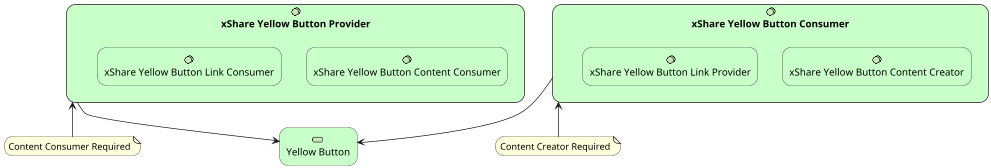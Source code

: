 @startuml

scale 0.7

skinparam roundcorner 25

skinparam rectangle<<behavior>> {
	roundCorner 25
}
sprite $bProcess jar:archimate/business-process
sprite $aService jar:archimate/application-service
sprite $bService jar:archimate/business-service
sprite $aComponent jar:archimate/application-component
sprite $tService jar:archimate/technology-service
sprite $tSystem jar:archimate/technology-system-software

rectangle "xShare Yellow Button Consumer" as consumer <<$tSystem>><<behavior>> #Technology {	
  rectangle "xShare Yellow Button Content Creator" as content_creator <<$tSystem>><<behavior>> #Technology 
  rectangle "xShare Yellow Button Link Provider" as link_provider <<$tSystem>><<behavior>> #Technology 

}

rectangle "xShare Yellow Button Provider" as provider <<$tSystem>><<behavior>> #Technology  {	
  rectangle "xShare Yellow Button Content Consumer" as content_consumer <<$tSystem>><<behavior>> #Technology 
  rectangle "xShare Yellow Button Link Consumer" as link_consumer <<$tSystem>><<behavior>> #Technology 

}

  note "Content Consumer Required" as N2
  note "Content Creator Required" as N1

rectangle "Yellow Button"  as yb <<$tService>><<behavior>> #Technology 


consumer --> yb
provider --> yb 
N1 -up-> consumer
N2 -up-> provider



@enduml